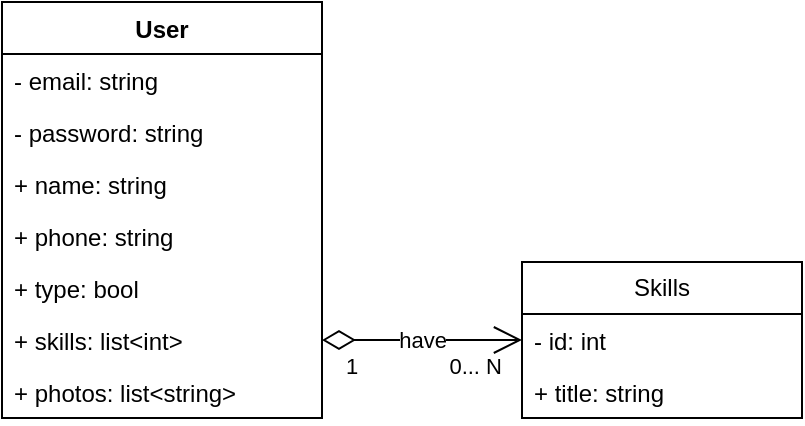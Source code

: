 <mxfile version="22.0.8" type="github">
  <diagram id="C5RBs43oDa-KdzZeNtuy" name="Page-1">
    <mxGraphModel dx="1434" dy="722" grid="1" gridSize="10" guides="1" tooltips="1" connect="1" arrows="1" fold="1" page="1" pageScale="1" pageWidth="827" pageHeight="1169" math="0" shadow="0">
      <root>
        <mxCell id="WIyWlLk6GJQsqaUBKTNV-0" />
        <mxCell id="WIyWlLk6GJQsqaUBKTNV-1" parent="WIyWlLk6GJQsqaUBKTNV-0" />
        <mxCell id="VfJVEfS6zSNe9HAew8ga-0" value="User" style="swimlane;fontStyle=1;align=center;verticalAlign=top;childLayout=stackLayout;horizontal=1;startSize=26;horizontalStack=0;resizeParent=1;resizeParentMax=0;resizeLast=0;collapsible=1;marginBottom=0;whiteSpace=wrap;html=1;" vertex="1" parent="WIyWlLk6GJQsqaUBKTNV-1">
          <mxGeometry x="50" y="60" width="160" height="208" as="geometry" />
        </mxCell>
        <mxCell id="VfJVEfS6zSNe9HAew8ga-1" value="- email: string" style="text;strokeColor=none;fillColor=none;align=left;verticalAlign=top;spacingLeft=4;spacingRight=4;overflow=hidden;rotatable=0;points=[[0,0.5],[1,0.5]];portConstraint=eastwest;whiteSpace=wrap;html=1;" vertex="1" parent="VfJVEfS6zSNe9HAew8ga-0">
          <mxGeometry y="26" width="160" height="26" as="geometry" />
        </mxCell>
        <mxCell id="VfJVEfS6zSNe9HAew8ga-9" value="- password: string" style="text;strokeColor=none;fillColor=none;align=left;verticalAlign=top;spacingLeft=4;spacingRight=4;overflow=hidden;rotatable=0;points=[[0,0.5],[1,0.5]];portConstraint=eastwest;whiteSpace=wrap;html=1;" vertex="1" parent="VfJVEfS6zSNe9HAew8ga-0">
          <mxGeometry y="52" width="160" height="26" as="geometry" />
        </mxCell>
        <mxCell id="VfJVEfS6zSNe9HAew8ga-5" value="+ name: string" style="text;strokeColor=none;fillColor=none;align=left;verticalAlign=top;spacingLeft=4;spacingRight=4;overflow=hidden;rotatable=0;points=[[0,0.5],[1,0.5]];portConstraint=eastwest;whiteSpace=wrap;html=1;" vertex="1" parent="VfJVEfS6zSNe9HAew8ga-0">
          <mxGeometry y="78" width="160" height="26" as="geometry" />
        </mxCell>
        <mxCell id="VfJVEfS6zSNe9HAew8ga-6" value="+ phone: string" style="text;strokeColor=none;fillColor=none;align=left;verticalAlign=top;spacingLeft=4;spacingRight=4;overflow=hidden;rotatable=0;points=[[0,0.5],[1,0.5]];portConstraint=eastwest;whiteSpace=wrap;html=1;" vertex="1" parent="VfJVEfS6zSNe9HAew8ga-0">
          <mxGeometry y="104" width="160" height="26" as="geometry" />
        </mxCell>
        <mxCell id="VfJVEfS6zSNe9HAew8ga-8" value="+ type: bool" style="text;strokeColor=none;fillColor=none;align=left;verticalAlign=top;spacingLeft=4;spacingRight=4;overflow=hidden;rotatable=0;points=[[0,0.5],[1,0.5]];portConstraint=eastwest;whiteSpace=wrap;html=1;" vertex="1" parent="VfJVEfS6zSNe9HAew8ga-0">
          <mxGeometry y="130" width="160" height="26" as="geometry" />
        </mxCell>
        <mxCell id="VfJVEfS6zSNe9HAew8ga-14" value="+ skills: list&amp;lt;int&amp;gt;" style="text;strokeColor=none;fillColor=none;align=left;verticalAlign=top;spacingLeft=4;spacingRight=4;overflow=hidden;rotatable=0;points=[[0,0.5],[1,0.5]];portConstraint=eastwest;whiteSpace=wrap;html=1;" vertex="1" parent="VfJVEfS6zSNe9HAew8ga-0">
          <mxGeometry y="156" width="160" height="26" as="geometry" />
        </mxCell>
        <mxCell id="VfJVEfS6zSNe9HAew8ga-18" value="+ photos: list&amp;lt;string&amp;gt;" style="text;strokeColor=none;fillColor=none;align=left;verticalAlign=top;spacingLeft=4;spacingRight=4;overflow=hidden;rotatable=0;points=[[0,0.5],[1,0.5]];portConstraint=eastwest;whiteSpace=wrap;html=1;" vertex="1" parent="VfJVEfS6zSNe9HAew8ga-0">
          <mxGeometry y="182" width="160" height="26" as="geometry" />
        </mxCell>
        <mxCell id="VfJVEfS6zSNe9HAew8ga-10" value="Skills" style="swimlane;fontStyle=0;childLayout=stackLayout;horizontal=1;startSize=26;fillColor=none;horizontalStack=0;resizeParent=1;resizeParentMax=0;resizeLast=0;collapsible=1;marginBottom=0;whiteSpace=wrap;html=1;" vertex="1" parent="WIyWlLk6GJQsqaUBKTNV-1">
          <mxGeometry x="310" y="190" width="140" height="78" as="geometry" />
        </mxCell>
        <mxCell id="VfJVEfS6zSNe9HAew8ga-11" value="- id: int" style="text;strokeColor=none;fillColor=none;align=left;verticalAlign=top;spacingLeft=4;spacingRight=4;overflow=hidden;rotatable=0;points=[[0,0.5],[1,0.5]];portConstraint=eastwest;whiteSpace=wrap;html=1;" vertex="1" parent="VfJVEfS6zSNe9HAew8ga-10">
          <mxGeometry y="26" width="140" height="26" as="geometry" />
        </mxCell>
        <mxCell id="VfJVEfS6zSNe9HAew8ga-12" value="+ title: string" style="text;strokeColor=none;fillColor=none;align=left;verticalAlign=top;spacingLeft=4;spacingRight=4;overflow=hidden;rotatable=0;points=[[0,0.5],[1,0.5]];portConstraint=eastwest;whiteSpace=wrap;html=1;" vertex="1" parent="VfJVEfS6zSNe9HAew8ga-10">
          <mxGeometry y="52" width="140" height="26" as="geometry" />
        </mxCell>
        <mxCell id="VfJVEfS6zSNe9HAew8ga-15" value="have" style="endArrow=open;html=1;endSize=12;startArrow=diamondThin;startSize=14;startFill=0;edgeStyle=orthogonalEdgeStyle;rounded=0;exitX=1;exitY=0.5;exitDx=0;exitDy=0;entryX=0;entryY=0.5;entryDx=0;entryDy=0;endFill=0;" edge="1" parent="WIyWlLk6GJQsqaUBKTNV-1" source="VfJVEfS6zSNe9HAew8ga-14" target="VfJVEfS6zSNe9HAew8ga-11">
          <mxGeometry relative="1" as="geometry">
            <mxPoint x="250" y="200" as="sourcePoint" />
            <mxPoint x="410" y="200" as="targetPoint" />
          </mxGeometry>
        </mxCell>
        <mxCell id="VfJVEfS6zSNe9HAew8ga-16" value="1" style="edgeLabel;resizable=0;html=1;align=left;verticalAlign=top;" connectable="0" vertex="1" parent="VfJVEfS6zSNe9HAew8ga-15">
          <mxGeometry x="-1" relative="1" as="geometry">
            <mxPoint x="10" as="offset" />
          </mxGeometry>
        </mxCell>
        <mxCell id="VfJVEfS6zSNe9HAew8ga-17" value="0... N" style="edgeLabel;resizable=0;html=1;align=right;verticalAlign=top;" connectable="0" vertex="1" parent="VfJVEfS6zSNe9HAew8ga-15">
          <mxGeometry x="1" relative="1" as="geometry">
            <mxPoint x="-10" as="offset" />
          </mxGeometry>
        </mxCell>
      </root>
    </mxGraphModel>
  </diagram>
</mxfile>

